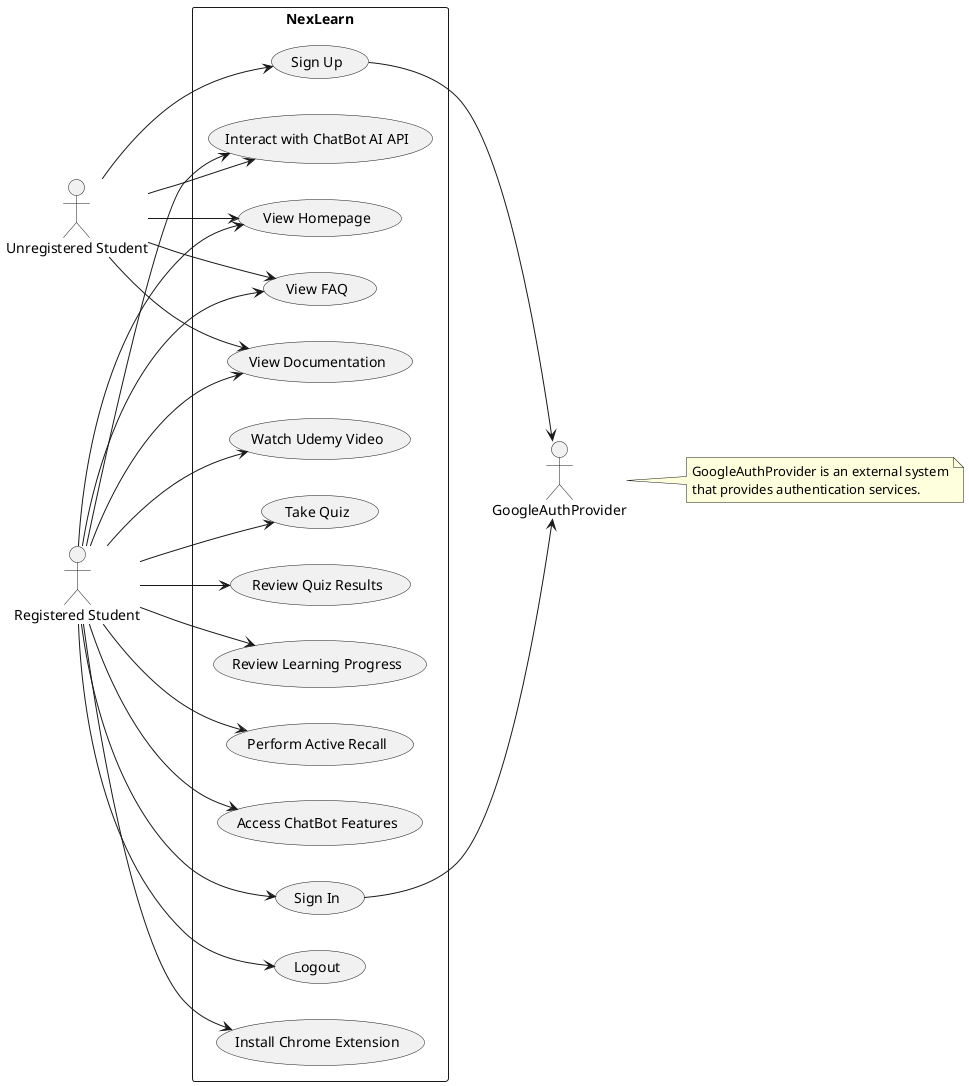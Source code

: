 @startuml
left to right direction
skinparam packageStyle rectangle

actor "Unregistered Student" as UnregisteredStudent
actor "Registered Student" as RegisteredStudent
actor GoogleAuthProvider

rectangle "NexLearn" {
    usecase "View Homepage" as UC1
    usecase "View FAQ" as UC2
    usecase "View Documentation" as UC3
    usecase "Sign Up" as UC4
    usecase "Sign In" as UC5
    usecase "Interact with ChatBot AI API" as UC15
    usecase "Install Chrome Extension" as UC6
    usecase "Watch Udemy Video" as UC7
    usecase "Take Quiz" as UC10
    usecase "Review Quiz Results" as UC11
    usecase "Review Learning Progress" as UC12
    usecase "Perform Active Recall" as UC13
    usecase "Access ChatBot Features" as UC16
    usecase "Logout" as UC14
}

UnregisteredStudent --> UC1
UnregisteredStudent --> UC2
UnregisteredStudent --> UC3
UnregisteredStudent --> UC4
UnregisteredStudent --> UC15

RegisteredStudent --> UC1
RegisteredStudent --> UC2
RegisteredStudent --> UC3
RegisteredStudent --> UC5
RegisteredStudent --> UC6
RegisteredStudent --> UC7
RegisteredStudent --> UC10
RegisteredStudent --> UC11
RegisteredStudent --> UC12
RegisteredStudent --> UC13
RegisteredStudent --> UC15
RegisteredStudent --> UC16
RegisteredStudent --> UC14

UC4 --> GoogleAuthProvider
UC5 --> GoogleAuthProvider

note right of GoogleAuthProvider
  GoogleAuthProvider is an external system
  that provides authentication services.
end note
@enduml
